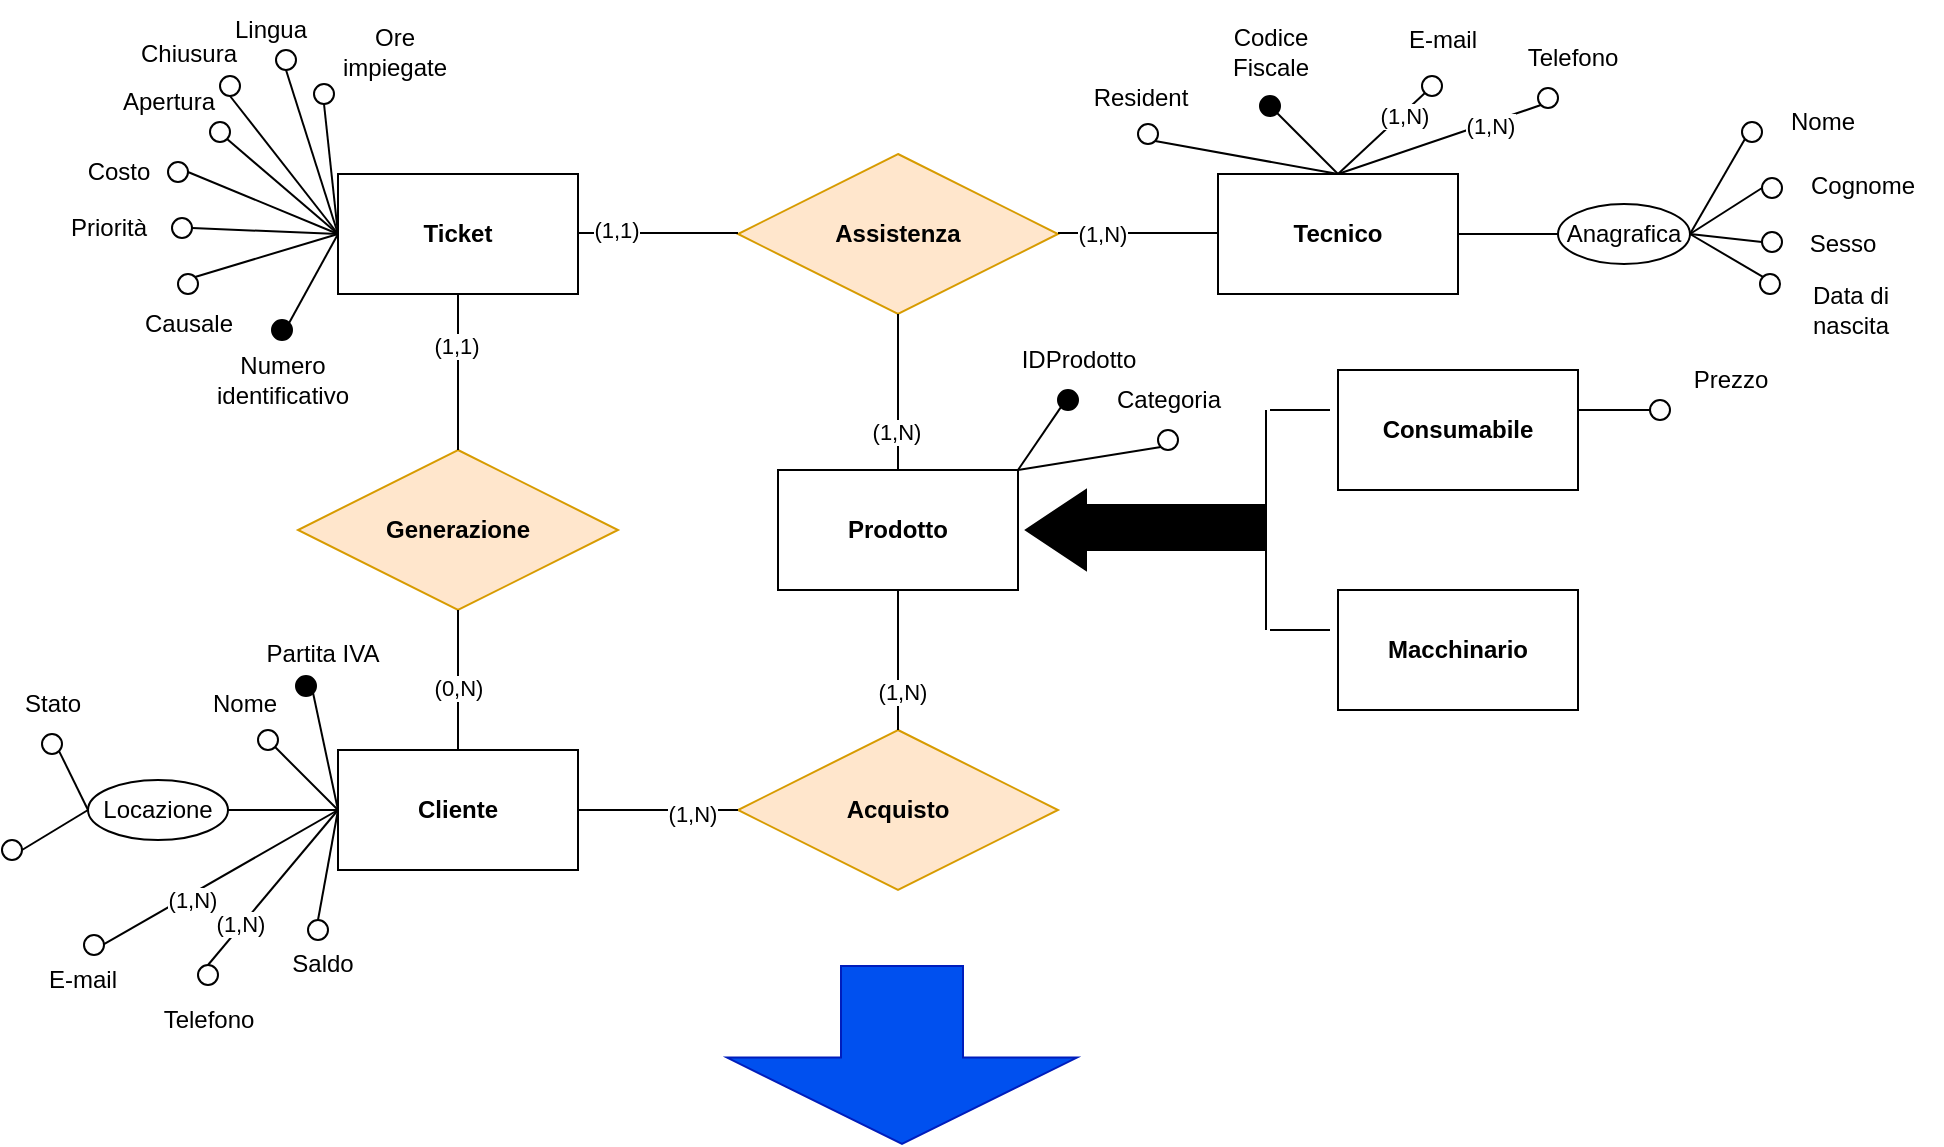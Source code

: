 <mxfile version="20.2.3" type="device"><diagram id="GdjoWjz54S655OJmaW-W" name="Pagina-1"><mxGraphModel dx="769" dy="475" grid="1" gridSize="10" guides="1" tooltips="1" connect="1" arrows="1" fold="1" page="1" pageScale="1" pageWidth="827" pageHeight="1169" math="0" shadow="0"><root><mxCell id="0"/><mxCell id="1" parent="0"/><mxCell id="ZQHXS0i4Xxwpb327kgos-1" value="&lt;b&gt;Cliente&lt;/b&gt;" style="rounded=0;whiteSpace=wrap;html=1;" parent="1" vertex="1"><mxGeometry x="208" y="380" width="120" height="60" as="geometry"/></mxCell><mxCell id="ZQHXS0i4Xxwpb327kgos-2" value="&lt;b&gt;Ticket&lt;/b&gt;" style="rounded=0;whiteSpace=wrap;html=1;" parent="1" vertex="1"><mxGeometry x="208" y="92" width="120" height="60" as="geometry"/></mxCell><mxCell id="ZQHXS0i4Xxwpb327kgos-3" value="&lt;b&gt;Tecnico&lt;/b&gt;" style="rounded=0;whiteSpace=wrap;html=1;" parent="1" vertex="1"><mxGeometry x="648" y="92" width="120" height="60" as="geometry"/></mxCell><mxCell id="ZQHXS0i4Xxwpb327kgos-4" value="&lt;b&gt;Generazione&lt;/b&gt;" style="rhombus;whiteSpace=wrap;html=1;fillColor=#ffe6cc;strokeColor=#d79b00;" parent="1" vertex="1"><mxGeometry x="188" y="230" width="160" height="80" as="geometry"/></mxCell><mxCell id="ZQHXS0i4Xxwpb327kgos-5" value="" style="endArrow=none;html=1;rounded=0;exitX=0.5;exitY=0;exitDx=0;exitDy=0;entryX=0.5;entryY=1;entryDx=0;entryDy=0;" parent="1" source="ZQHXS0i4Xxwpb327kgos-1" target="ZQHXS0i4Xxwpb327kgos-4" edge="1"><mxGeometry width="50" height="50" relative="1" as="geometry"><mxPoint x="267.5" y="370" as="sourcePoint"/><mxPoint x="267.5" y="320" as="targetPoint"/></mxGeometry></mxCell><mxCell id="ZQHXS0i4Xxwpb327kgos-6" value="(0,N)" style="edgeLabel;html=1;align=center;verticalAlign=middle;resizable=0;points=[];" parent="ZQHXS0i4Xxwpb327kgos-5" vertex="1" connectable="0"><mxGeometry x="-0.469" y="2" relative="1" as="geometry"><mxPoint x="2" y="-13" as="offset"/></mxGeometry></mxCell><mxCell id="ZQHXS0i4Xxwpb327kgos-7" value="&lt;b&gt;Assistenza&lt;/b&gt;" style="rhombus;whiteSpace=wrap;html=1;fillColor=#ffe6cc;strokeColor=#d79b00;" parent="1" vertex="1"><mxGeometry x="408" y="82" width="160" height="80" as="geometry"/></mxCell><mxCell id="ZQHXS0i4Xxwpb327kgos-8" value="" style="endArrow=none;html=1;rounded=0;" parent="1" edge="1"><mxGeometry width="50" height="50" relative="1" as="geometry"><mxPoint x="328" y="121.5" as="sourcePoint"/><mxPoint x="408" y="121.5" as="targetPoint"/></mxGeometry></mxCell><mxCell id="ZQHXS0i4Xxwpb327kgos-9" value="(1,1)" style="edgeLabel;html=1;align=center;verticalAlign=middle;resizable=0;points=[];" parent="ZQHXS0i4Xxwpb327kgos-8" vertex="1" connectable="0"><mxGeometry x="-0.525" y="2" relative="1" as="geometry"><mxPoint as="offset"/></mxGeometry></mxCell><mxCell id="ZQHXS0i4Xxwpb327kgos-10" value="" style="endArrow=none;html=1;rounded=0;" parent="1" edge="1"><mxGeometry width="50" height="50" relative="1" as="geometry"><mxPoint x="568" y="121.5" as="sourcePoint"/><mxPoint x="648" y="121.5" as="targetPoint"/></mxGeometry></mxCell><mxCell id="ZQHXS0i4Xxwpb327kgos-11" value="(1,N)" style="edgeLabel;html=1;align=center;verticalAlign=middle;resizable=0;points=[];" parent="ZQHXS0i4Xxwpb327kgos-10" vertex="1" connectable="0"><mxGeometry x="-0.45" relative="1" as="geometry"><mxPoint as="offset"/></mxGeometry></mxCell><mxCell id="ZQHXS0i4Xxwpb327kgos-12" value="&lt;b&gt;Prodotto&lt;/b&gt;" style="rounded=0;whiteSpace=wrap;html=1;" parent="1" vertex="1"><mxGeometry x="428" y="240" width="120" height="60" as="geometry"/></mxCell><mxCell id="ZQHXS0i4Xxwpb327kgos-13" value="" style="endArrow=none;html=1;rounded=0;entryX=0.5;entryY=1;entryDx=0;entryDy=0;exitX=0.5;exitY=0;exitDx=0;exitDy=0;" parent="1" source="ZQHXS0i4Xxwpb327kgos-4" target="ZQHXS0i4Xxwpb327kgos-2" edge="1"><mxGeometry width="50" height="50" relative="1" as="geometry"><mxPoint x="478" y="280" as="sourcePoint"/><mxPoint x="528" y="230" as="targetPoint"/></mxGeometry></mxCell><mxCell id="ZQHXS0i4Xxwpb327kgos-14" value="(1,1)" style="edgeLabel;html=1;align=center;verticalAlign=middle;resizable=0;points=[];" parent="ZQHXS0i4Xxwpb327kgos-13" vertex="1" connectable="0"><mxGeometry x="0.349" y="1" relative="1" as="geometry"><mxPoint as="offset"/></mxGeometry></mxCell><mxCell id="ZQHXS0i4Xxwpb327kgos-15" value="&lt;b&gt;Acquisto&lt;/b&gt;" style="rhombus;whiteSpace=wrap;html=1;fillColor=#ffe6cc;strokeColor=#d79b00;" parent="1" vertex="1"><mxGeometry x="408" y="370" width="160" height="80" as="geometry"/></mxCell><mxCell id="ZQHXS0i4Xxwpb327kgos-18" value="" style="endArrow=none;html=1;rounded=0;entryX=0.5;entryY=1;entryDx=0;entryDy=0;exitX=0.5;exitY=0;exitDx=0;exitDy=0;" parent="1" source="ZQHXS0i4Xxwpb327kgos-15" target="ZQHXS0i4Xxwpb327kgos-12" edge="1"><mxGeometry width="50" height="50" relative="1" as="geometry"><mxPoint x="478" y="390" as="sourcePoint"/><mxPoint x="528" y="340" as="targetPoint"/></mxGeometry></mxCell><mxCell id="ZQHXS0i4Xxwpb327kgos-19" value="(1,N)" style="edgeLabel;html=1;align=center;verticalAlign=middle;resizable=0;points=[];" parent="ZQHXS0i4Xxwpb327kgos-18" vertex="1" connectable="0"><mxGeometry x="-0.44" y="-2" relative="1" as="geometry"><mxPoint as="offset"/></mxGeometry></mxCell><mxCell id="ZQHXS0i4Xxwpb327kgos-20" value="" style="endArrow=none;html=1;rounded=0;entryX=1;entryY=0.5;entryDx=0;entryDy=0;exitX=0;exitY=0.5;exitDx=0;exitDy=0;" parent="1" source="ZQHXS0i4Xxwpb327kgos-15" target="ZQHXS0i4Xxwpb327kgos-1" edge="1"><mxGeometry width="50" height="50" relative="1" as="geometry"><mxPoint x="488" y="400" as="sourcePoint"/><mxPoint x="538" y="350" as="targetPoint"/></mxGeometry></mxCell><mxCell id="ZQHXS0i4Xxwpb327kgos-21" value="(1,N)" style="edgeLabel;html=1;align=center;verticalAlign=middle;resizable=0;points=[];" parent="ZQHXS0i4Xxwpb327kgos-20" vertex="1" connectable="0"><mxGeometry x="-0.425" y="2" relative="1" as="geometry"><mxPoint as="offset"/></mxGeometry></mxCell><mxCell id="ZQHXS0i4Xxwpb327kgos-22" value="" style="endArrow=none;html=1;rounded=0;entryX=0.5;entryY=1;entryDx=0;entryDy=0;exitX=0.5;exitY=0;exitDx=0;exitDy=0;" parent="1" source="ZQHXS0i4Xxwpb327kgos-12" target="ZQHXS0i4Xxwpb327kgos-7" edge="1"><mxGeometry width="50" height="50" relative="1" as="geometry"><mxPoint x="638" y="340" as="sourcePoint"/><mxPoint x="638" y="270" as="targetPoint"/></mxGeometry></mxCell><mxCell id="ZQHXS0i4Xxwpb327kgos-23" value="(1,N)" style="edgeLabel;html=1;align=center;verticalAlign=middle;resizable=0;points=[];" parent="ZQHXS0i4Xxwpb327kgos-22" vertex="1" connectable="0"><mxGeometry x="-0.497" y="1" relative="1" as="geometry"><mxPoint as="offset"/></mxGeometry></mxCell><mxCell id="ZQHXS0i4Xxwpb327kgos-24" value="" style="endArrow=none;html=1;rounded=0;exitX=0;exitY=1;exitDx=0;exitDy=0;entryX=1;entryY=0;entryDx=0;entryDy=0;" parent="1" source="ZQHXS0i4Xxwpb327kgos-26" target="ZQHXS0i4Xxwpb327kgos-12" edge="1"><mxGeometry width="50" height="50" relative="1" as="geometry"><mxPoint x="694" y="400" as="sourcePoint"/><mxPoint x="488" y="240" as="targetPoint"/></mxGeometry></mxCell><mxCell id="ZQHXS0i4Xxwpb327kgos-25" value="" style="ellipse;whiteSpace=wrap;html=1;aspect=fixed;" parent="1" vertex="1"><mxGeometry x="618" y="220" width="10" height="10" as="geometry"/></mxCell><mxCell id="ZQHXS0i4Xxwpb327kgos-26" value="" style="ellipse;whiteSpace=wrap;html=1;aspect=fixed;fillColor=#000000;" parent="1" vertex="1"><mxGeometry x="568" y="200" width="10" height="10" as="geometry"/></mxCell><mxCell id="ZQHXS0i4Xxwpb327kgos-27" value="" style="endArrow=none;html=1;rounded=0;entryX=1;entryY=0;entryDx=0;entryDy=0;exitX=0;exitY=1;exitDx=0;exitDy=0;" parent="1" source="ZQHXS0i4Xxwpb327kgos-25" target="ZQHXS0i4Xxwpb327kgos-12" edge="1"><mxGeometry width="50" height="50" relative="1" as="geometry"><mxPoint x="535.464" y="218.536" as="sourcePoint"/><mxPoint x="492" y="250" as="targetPoint"/></mxGeometry></mxCell><mxCell id="ZQHXS0i4Xxwpb327kgos-28" value="IDProdotto" style="text;html=1;align=center;verticalAlign=middle;resizable=0;points=[];autosize=1;strokeColor=none;fillColor=none;" parent="1" vertex="1"><mxGeometry x="538" y="170" width="80" height="30" as="geometry"/></mxCell><mxCell id="ZQHXS0i4Xxwpb327kgos-29" value="Categoria" style="text;html=1;align=center;verticalAlign=middle;resizable=0;points=[];autosize=1;strokeColor=none;fillColor=none;" parent="1" vertex="1"><mxGeometry x="583" y="190" width="80" height="30" as="geometry"/></mxCell><mxCell id="ZQHXS0i4Xxwpb327kgos-30" value="" style="triangle;whiteSpace=wrap;html=1;fillColor=#000000;rotation=-180;" parent="1" vertex="1"><mxGeometry x="552" y="250" width="30" height="40" as="geometry"/></mxCell><mxCell id="ZQHXS0i4Xxwpb327kgos-31" value="" style="rounded=0;whiteSpace=wrap;html=1;fillColor=#000000;" parent="1" vertex="1"><mxGeometry x="582" y="257.5" width="90" height="22.5" as="geometry"/></mxCell><mxCell id="ZQHXS0i4Xxwpb327kgos-32" value="" style="endArrow=none;html=1;rounded=0;" parent="1" edge="1"><mxGeometry width="50" height="50" relative="1" as="geometry"><mxPoint x="672" y="320" as="sourcePoint"/><mxPoint x="672" y="210" as="targetPoint"/></mxGeometry></mxCell><mxCell id="ZQHXS0i4Xxwpb327kgos-33" value="" style="endArrow=none;html=1;rounded=0;entryX=0;entryY=0.5;entryDx=0;entryDy=0;" parent="1" edge="1"><mxGeometry width="50" height="50" relative="1" as="geometry"><mxPoint x="674" y="320" as="sourcePoint"/><mxPoint x="704" y="320" as="targetPoint"/></mxGeometry></mxCell><mxCell id="ZQHXS0i4Xxwpb327kgos-34" value="" style="endArrow=none;html=1;rounded=0;entryX=0;entryY=0.5;entryDx=0;entryDy=0;" parent="1" edge="1"><mxGeometry width="50" height="50" relative="1" as="geometry"><mxPoint x="674" y="210" as="sourcePoint"/><mxPoint x="704" y="210" as="targetPoint"/></mxGeometry></mxCell><mxCell id="ZQHXS0i4Xxwpb327kgos-35" value="" style="ellipse;whiteSpace=wrap;html=1;aspect=fixed;" parent="1" vertex="1"><mxGeometry x="864" y="205" width="10" height="10" as="geometry"/></mxCell><mxCell id="ZQHXS0i4Xxwpb327kgos-36" value="" style="endArrow=none;html=1;rounded=0;entryX=0;entryY=0.5;entryDx=0;entryDy=0;exitX=1;exitY=0.5;exitDx=0;exitDy=0;" parent="1" target="ZQHXS0i4Xxwpb327kgos-35" edge="1"><mxGeometry width="50" height="50" relative="1" as="geometry"><mxPoint x="820" y="210" as="sourcePoint"/><mxPoint x="744" y="350" as="targetPoint"/></mxGeometry></mxCell><mxCell id="ZQHXS0i4Xxwpb327kgos-37" value="Prezzo" style="text;html=1;align=center;verticalAlign=middle;resizable=0;points=[];autosize=1;strokeColor=none;fillColor=none;" parent="1" vertex="1"><mxGeometry x="874" y="180" width="60" height="30" as="geometry"/></mxCell><mxCell id="ZQHXS0i4Xxwpb327kgos-38" value="&lt;b&gt;Macchinario&lt;/b&gt;" style="rounded=0;whiteSpace=wrap;html=1;" parent="1" vertex="1"><mxGeometry x="708" y="300" width="120" height="60" as="geometry"/></mxCell><mxCell id="ZQHXS0i4Xxwpb327kgos-39" value="&lt;b&gt;Consumabile&lt;/b&gt;" style="rounded=0;whiteSpace=wrap;html=1;" parent="1" vertex="1"><mxGeometry x="708" y="190" width="120" height="60" as="geometry"/></mxCell><mxCell id="ZQHXS0i4Xxwpb327kgos-50" value="" style="ellipse;whiteSpace=wrap;html=1;aspect=fixed;fillColor=#000000;" parent="1" vertex="1"><mxGeometry x="669" y="53" width="10" height="10" as="geometry"/></mxCell><mxCell id="ZQHXS0i4Xxwpb327kgos-51" value="" style="ellipse;whiteSpace=wrap;html=1;aspect=fixed;" parent="1" vertex="1"><mxGeometry x="910" y="66" width="10" height="10" as="geometry"/></mxCell><mxCell id="ZQHXS0i4Xxwpb327kgos-52" value="" style="ellipse;whiteSpace=wrap;html=1;aspect=fixed;" parent="1" vertex="1"><mxGeometry x="920" y="94" width="10" height="10" as="geometry"/></mxCell><mxCell id="ZQHXS0i4Xxwpb327kgos-53" value="Codice&lt;br&gt;Fiscale" style="text;html=1;align=center;verticalAlign=middle;resizable=0;points=[];autosize=1;strokeColor=none;fillColor=none;" parent="1" vertex="1"><mxGeometry x="644" y="11" width="60" height="40" as="geometry"/></mxCell><mxCell id="ZQHXS0i4Xxwpb327kgos-54" value="Nome" style="text;html=1;align=center;verticalAlign=middle;resizable=0;points=[];autosize=1;strokeColor=none;fillColor=none;" parent="1" vertex="1"><mxGeometry x="920" y="51" width="60" height="30" as="geometry"/></mxCell><mxCell id="ZQHXS0i4Xxwpb327kgos-55" value="Anagrafica" style="ellipse;whiteSpace=wrap;html=1;" parent="1" vertex="1"><mxGeometry x="818" y="107" width="66" height="30" as="geometry"/></mxCell><mxCell id="ZQHXS0i4Xxwpb327kgos-56" value="Cognome" style="text;html=1;align=center;verticalAlign=middle;resizable=0;points=[];autosize=1;strokeColor=none;fillColor=none;" parent="1" vertex="1"><mxGeometry x="930" y="83" width="80" height="30" as="geometry"/></mxCell><mxCell id="ZQHXS0i4Xxwpb327kgos-57" value="Sesso" style="text;html=1;align=center;verticalAlign=middle;resizable=0;points=[];autosize=1;strokeColor=none;fillColor=none;" parent="1" vertex="1"><mxGeometry x="930" y="112" width="60" height="30" as="geometry"/></mxCell><mxCell id="ZQHXS0i4Xxwpb327kgos-58" value="" style="ellipse;whiteSpace=wrap;html=1;aspect=fixed;" parent="1" vertex="1"><mxGeometry x="920" y="121" width="10" height="10" as="geometry"/></mxCell><mxCell id="ZQHXS0i4Xxwpb327kgos-59" value="" style="ellipse;whiteSpace=wrap;html=1;aspect=fixed;" parent="1" vertex="1"><mxGeometry x="919" y="142" width="10" height="10" as="geometry"/></mxCell><mxCell id="ZQHXS0i4Xxwpb327kgos-60" value="Data di&lt;br&gt;nascita" style="text;html=1;align=center;verticalAlign=middle;resizable=0;points=[];autosize=1;strokeColor=none;fillColor=none;" parent="1" vertex="1"><mxGeometry x="934" y="140" width="60" height="40" as="geometry"/></mxCell><mxCell id="ZQHXS0i4Xxwpb327kgos-61" value="" style="ellipse;whiteSpace=wrap;html=1;aspect=fixed;" parent="1" vertex="1"><mxGeometry x="608" y="67" width="10" height="10" as="geometry"/></mxCell><mxCell id="ZQHXS0i4Xxwpb327kgos-62" value="Resident" style="text;html=1;align=center;verticalAlign=middle;resizable=0;points=[];autosize=1;strokeColor=none;fillColor=none;" parent="1" vertex="1"><mxGeometry x="574" y="39" width="70" height="30" as="geometry"/></mxCell><mxCell id="ZQHXS0i4Xxwpb327kgos-63" value="" style="ellipse;whiteSpace=wrap;html=1;aspect=fixed;" parent="1" vertex="1"><mxGeometry x="750" y="43" width="10" height="10" as="geometry"/></mxCell><mxCell id="ZQHXS0i4Xxwpb327kgos-64" value="E-mail" style="text;html=1;align=center;verticalAlign=middle;resizable=0;points=[];autosize=1;strokeColor=none;fillColor=none;" parent="1" vertex="1"><mxGeometry x="730" y="10" width="60" height="30" as="geometry"/></mxCell><mxCell id="ZQHXS0i4Xxwpb327kgos-65" value="Telefono" style="text;html=1;align=center;verticalAlign=middle;resizable=0;points=[];autosize=1;strokeColor=none;fillColor=none;" parent="1" vertex="1"><mxGeometry x="790" y="18.55" width="70" height="30" as="geometry"/></mxCell><mxCell id="ZQHXS0i4Xxwpb327kgos-66" value="" style="ellipse;whiteSpace=wrap;html=1;aspect=fixed;" parent="1" vertex="1"><mxGeometry x="808" y="49" width="10" height="10" as="geometry"/></mxCell><mxCell id="ZQHXS0i4Xxwpb327kgos-67" value="" style="endArrow=none;html=1;rounded=0;entryX=1;entryY=1;entryDx=0;entryDy=0;exitX=0.5;exitY=0;exitDx=0;exitDy=0;" parent="1" source="ZQHXS0i4Xxwpb327kgos-3" target="ZQHXS0i4Xxwpb327kgos-61" edge="1"><mxGeometry width="50" height="50" relative="1" as="geometry"><mxPoint x="760" y="232" as="sourcePoint"/><mxPoint x="810" y="182" as="targetPoint"/></mxGeometry></mxCell><mxCell id="ZQHXS0i4Xxwpb327kgos-68" value="" style="endArrow=none;html=1;rounded=0;entryX=1;entryY=1;entryDx=0;entryDy=0;exitX=0.5;exitY=0;exitDx=0;exitDy=0;" parent="1" source="ZQHXS0i4Xxwpb327kgos-3" target="ZQHXS0i4Xxwpb327kgos-50" edge="1"><mxGeometry width="50" height="50" relative="1" as="geometry"><mxPoint x="760" y="232" as="sourcePoint"/><mxPoint x="810" y="182" as="targetPoint"/></mxGeometry></mxCell><mxCell id="ZQHXS0i4Xxwpb327kgos-69" value="" style="endArrow=none;html=1;rounded=0;entryX=0;entryY=1;entryDx=0;entryDy=0;exitX=0.5;exitY=0;exitDx=0;exitDy=0;" parent="1" source="ZQHXS0i4Xxwpb327kgos-3" target="ZQHXS0i4Xxwpb327kgos-63" edge="1"><mxGeometry width="50" height="50" relative="1" as="geometry"><mxPoint x="718" y="102" as="sourcePoint"/><mxPoint x="687.536" y="71.536" as="targetPoint"/></mxGeometry></mxCell><mxCell id="ZQHXS0i4Xxwpb327kgos-70" value="(1,N)" style="edgeLabel;html=1;align=center;verticalAlign=middle;resizable=0;points=[];" parent="ZQHXS0i4Xxwpb327kgos-69" vertex="1" connectable="0"><mxGeometry x="0.469" y="-1" relative="1" as="geometry"><mxPoint as="offset"/></mxGeometry></mxCell><mxCell id="ZQHXS0i4Xxwpb327kgos-71" value="" style="endArrow=none;html=1;rounded=0;entryX=0;entryY=1;entryDx=0;entryDy=0;exitX=0.5;exitY=0;exitDx=0;exitDy=0;" parent="1" source="ZQHXS0i4Xxwpb327kgos-3" target="ZQHXS0i4Xxwpb327kgos-66" edge="1"><mxGeometry width="50" height="50" relative="1" as="geometry"><mxPoint x="718" y="102" as="sourcePoint"/><mxPoint x="761.464" y="61.536" as="targetPoint"/></mxGeometry></mxCell><mxCell id="ZQHXS0i4Xxwpb327kgos-72" value="(1,N)" style="edgeLabel;html=1;align=center;verticalAlign=middle;resizable=0;points=[];" parent="ZQHXS0i4Xxwpb327kgos-71" vertex="1" connectable="0"><mxGeometry x="0.484" relative="1" as="geometry"><mxPoint y="1" as="offset"/></mxGeometry></mxCell><mxCell id="ZQHXS0i4Xxwpb327kgos-73" value="" style="endArrow=none;html=1;rounded=0;entryX=0;entryY=0.5;entryDx=0;entryDy=0;exitX=1;exitY=0.5;exitDx=0;exitDy=0;" parent="1" source="ZQHXS0i4Xxwpb327kgos-3" target="ZQHXS0i4Xxwpb327kgos-55" edge="1"><mxGeometry width="50" height="50" relative="1" as="geometry"><mxPoint x="718" y="102" as="sourcePoint"/><mxPoint x="819.464" y="67.536" as="targetPoint"/></mxGeometry></mxCell><mxCell id="ZQHXS0i4Xxwpb327kgos-74" value="" style="endArrow=none;html=1;rounded=0;entryX=0;entryY=1;entryDx=0;entryDy=0;exitX=1;exitY=0.5;exitDx=0;exitDy=0;" parent="1" source="ZQHXS0i4Xxwpb327kgos-55" target="ZQHXS0i4Xxwpb327kgos-51" edge="1"><mxGeometry width="50" height="50" relative="1" as="geometry"><mxPoint x="778" y="132" as="sourcePoint"/><mxPoint x="828" y="132" as="targetPoint"/></mxGeometry></mxCell><mxCell id="ZQHXS0i4Xxwpb327kgos-75" value="" style="endArrow=none;html=1;rounded=0;entryX=0;entryY=0.5;entryDx=0;entryDy=0;exitX=1;exitY=0.5;exitDx=0;exitDy=0;" parent="1" source="ZQHXS0i4Xxwpb327kgos-55" target="ZQHXS0i4Xxwpb327kgos-52" edge="1"><mxGeometry width="50" height="50" relative="1" as="geometry"><mxPoint x="894" y="132" as="sourcePoint"/><mxPoint x="921.464" y="84.536" as="targetPoint"/></mxGeometry></mxCell><mxCell id="ZQHXS0i4Xxwpb327kgos-76" value="" style="endArrow=none;html=1;rounded=0;entryX=0;entryY=0.5;entryDx=0;entryDy=0;exitX=1;exitY=0.5;exitDx=0;exitDy=0;" parent="1" source="ZQHXS0i4Xxwpb327kgos-55" target="ZQHXS0i4Xxwpb327kgos-58" edge="1"><mxGeometry width="50" height="50" relative="1" as="geometry"><mxPoint x="894" y="132" as="sourcePoint"/><mxPoint x="930" y="109" as="targetPoint"/></mxGeometry></mxCell><mxCell id="ZQHXS0i4Xxwpb327kgos-77" value="" style="endArrow=none;html=1;rounded=0;entryX=0;entryY=0;entryDx=0;entryDy=0;exitX=1;exitY=0.5;exitDx=0;exitDy=0;" parent="1" source="ZQHXS0i4Xxwpb327kgos-55" target="ZQHXS0i4Xxwpb327kgos-59" edge="1"><mxGeometry width="50" height="50" relative="1" as="geometry"><mxPoint x="894" y="132" as="sourcePoint"/><mxPoint x="930" y="136" as="targetPoint"/></mxGeometry></mxCell><mxCell id="ZQHXS0i4Xxwpb327kgos-78" value="" style="ellipse;whiteSpace=wrap;html=1;aspect=fixed;" parent="1" vertex="1"><mxGeometry x="168" y="370" width="10" height="10" as="geometry"/></mxCell><mxCell id="ZQHXS0i4Xxwpb327kgos-79" value="Nome" style="text;html=1;align=center;verticalAlign=middle;resizable=0;points=[];autosize=1;strokeColor=none;fillColor=none;" parent="1" vertex="1"><mxGeometry x="131" y="342" width="60" height="30" as="geometry"/></mxCell><mxCell id="ZQHXS0i4Xxwpb327kgos-80" value="" style="ellipse;whiteSpace=wrap;html=1;aspect=fixed;fillColor=#000000;" parent="1" vertex="1"><mxGeometry x="187" y="343" width="10" height="10" as="geometry"/></mxCell><mxCell id="ZQHXS0i4Xxwpb327kgos-81" value="" style="ellipse;whiteSpace=wrap;html=1;aspect=fixed;" parent="1" vertex="1"><mxGeometry x="60" y="372" width="10" height="10" as="geometry"/></mxCell><mxCell id="ZQHXS0i4Xxwpb327kgos-82" value="" style="ellipse;whiteSpace=wrap;html=1;aspect=fixed;" parent="1" vertex="1"><mxGeometry x="138" y="487.5" width="10" height="10" as="geometry"/></mxCell><mxCell id="ZQHXS0i4Xxwpb327kgos-83" value="" style="ellipse;whiteSpace=wrap;html=1;aspect=fixed;" parent="1" vertex="1"><mxGeometry x="193" y="465" width="10" height="10" as="geometry"/></mxCell><mxCell id="ZQHXS0i4Xxwpb327kgos-84" value="Locazione" style="ellipse;whiteSpace=wrap;html=1;fillColor=#FFFFFF;" parent="1" vertex="1"><mxGeometry x="83" y="395" width="70" height="30" as="geometry"/></mxCell><mxCell id="ZQHXS0i4Xxwpb327kgos-85" value="Stato" style="text;html=1;align=center;verticalAlign=middle;resizable=0;points=[];autosize=1;strokeColor=none;fillColor=none;" parent="1" vertex="1"><mxGeometry x="40" y="342" width="50" height="30" as="geometry"/></mxCell><mxCell id="ZQHXS0i4Xxwpb327kgos-86" value="" style="ellipse;whiteSpace=wrap;html=1;aspect=fixed;" parent="1" vertex="1"><mxGeometry x="40" y="425" width="10" height="10" as="geometry"/></mxCell><mxCell id="ZQHXS0i4Xxwpb327kgos-87" value="" style="ellipse;whiteSpace=wrap;html=1;aspect=fixed;" parent="1" vertex="1"><mxGeometry x="81" y="472.5" width="10" height="10" as="geometry"/></mxCell><mxCell id="ZQHXS0i4Xxwpb327kgos-88" value="Telefono" style="text;html=1;align=center;verticalAlign=middle;resizable=0;points=[];autosize=1;strokeColor=none;fillColor=none;" parent="1" vertex="1"><mxGeometry x="108" y="500" width="70" height="30" as="geometry"/></mxCell><mxCell id="ZQHXS0i4Xxwpb327kgos-89" value="E-mail" style="text;html=1;align=center;verticalAlign=middle;resizable=0;points=[];autosize=1;strokeColor=none;fillColor=none;" parent="1" vertex="1"><mxGeometry x="50" y="480" width="60" height="30" as="geometry"/></mxCell><mxCell id="ZQHXS0i4Xxwpb327kgos-90" value="Saldo" style="text;html=1;align=center;verticalAlign=middle;resizable=0;points=[];autosize=1;strokeColor=none;fillColor=none;" parent="1" vertex="1"><mxGeometry x="175" y="472" width="50" height="30" as="geometry"/></mxCell><mxCell id="ZQHXS0i4Xxwpb327kgos-91" value="Partita IVA" style="text;html=1;align=center;verticalAlign=middle;resizable=0;points=[];autosize=1;strokeColor=none;fillColor=none;" parent="1" vertex="1"><mxGeometry x="160" y="317" width="80" height="30" as="geometry"/></mxCell><mxCell id="ZQHXS0i4Xxwpb327kgos-92" value="" style="endArrow=none;html=1;rounded=0;entryX=0;entryY=0.5;entryDx=0;entryDy=0;exitX=1;exitY=0.5;exitDx=0;exitDy=0;" parent="1" source="ZQHXS0i4Xxwpb327kgos-84" target="ZQHXS0i4Xxwpb327kgos-1" edge="1"><mxGeometry width="50" height="50" relative="1" as="geometry"><mxPoint x="370" y="552" as="sourcePoint"/><mxPoint x="420" y="502" as="targetPoint"/></mxGeometry></mxCell><mxCell id="ZQHXS0i4Xxwpb327kgos-93" value="" style="endArrow=none;html=1;rounded=0;entryX=0;entryY=0.5;entryDx=0;entryDy=0;exitX=1;exitY=1;exitDx=0;exitDy=0;" parent="1" source="ZQHXS0i4Xxwpb327kgos-78" target="ZQHXS0i4Xxwpb327kgos-1" edge="1"><mxGeometry width="50" height="50" relative="1" as="geometry"><mxPoint x="163" y="420" as="sourcePoint"/><mxPoint x="218" y="420" as="targetPoint"/></mxGeometry></mxCell><mxCell id="ZQHXS0i4Xxwpb327kgos-94" value="" style="endArrow=none;html=1;rounded=0;entryX=0;entryY=0.5;entryDx=0;entryDy=0;exitX=1;exitY=1;exitDx=0;exitDy=0;" parent="1" source="ZQHXS0i4Xxwpb327kgos-80" target="ZQHXS0i4Xxwpb327kgos-1" edge="1"><mxGeometry width="50" height="50" relative="1" as="geometry"><mxPoint x="186.536" y="388.536" as="sourcePoint"/><mxPoint x="218" y="420" as="targetPoint"/></mxGeometry></mxCell><mxCell id="ZQHXS0i4Xxwpb327kgos-95" value="" style="endArrow=none;html=1;rounded=0;entryX=0.5;entryY=0;entryDx=0;entryDy=0;exitX=0;exitY=0.5;exitDx=0;exitDy=0;" parent="1" source="ZQHXS0i4Xxwpb327kgos-1" target="ZQHXS0i4Xxwpb327kgos-82" edge="1"><mxGeometry width="50" height="50" relative="1" as="geometry"><mxPoint x="215.536" y="368.536" as="sourcePoint"/><mxPoint x="218" y="420" as="targetPoint"/></mxGeometry></mxCell><mxCell id="ZQHXS0i4Xxwpb327kgos-96" value="(1,N)" style="edgeLabel;html=1;align=center;verticalAlign=middle;resizable=0;points=[];" parent="ZQHXS0i4Xxwpb327kgos-95" vertex="1" connectable="0"><mxGeometry x="0.489" y="-1" relative="1" as="geometry"><mxPoint as="offset"/></mxGeometry></mxCell><mxCell id="ZQHXS0i4Xxwpb327kgos-97" value="" style="endArrow=none;html=1;rounded=0;entryX=0.5;entryY=0;entryDx=0;entryDy=0;exitX=0;exitY=0.5;exitDx=0;exitDy=0;" parent="1" source="ZQHXS0i4Xxwpb327kgos-1" target="ZQHXS0i4Xxwpb327kgos-83" edge="1"><mxGeometry width="50" height="50" relative="1" as="geometry"><mxPoint x="218" y="420" as="sourcePoint"/><mxPoint x="153" y="497.5" as="targetPoint"/></mxGeometry></mxCell><mxCell id="ZQHXS0i4Xxwpb327kgos-98" value="" style="endArrow=none;html=1;rounded=0;entryX=0;entryY=0.5;entryDx=0;entryDy=0;exitX=0.68;exitY=-0.093;exitDx=0;exitDy=0;exitPerimeter=0;" parent="1" source="ZQHXS0i4Xxwpb327kgos-89" target="ZQHXS0i4Xxwpb327kgos-1" edge="1"><mxGeometry width="50" height="50" relative="1" as="geometry"><mxPoint x="90" y="472" as="sourcePoint"/><mxPoint x="226" y="475" as="targetPoint"/></mxGeometry></mxCell><mxCell id="ZQHXS0i4Xxwpb327kgos-99" value="(1,N)" style="edgeLabel;html=1;align=center;verticalAlign=middle;resizable=0;points=[];" parent="ZQHXS0i4Xxwpb327kgos-98" vertex="1" connectable="0"><mxGeometry x="-0.264" y="-2" relative="1" as="geometry"><mxPoint as="offset"/></mxGeometry></mxCell><mxCell id="ZQHXS0i4Xxwpb327kgos-100" value="" style="endArrow=none;html=1;rounded=0;entryX=1;entryY=1;entryDx=0;entryDy=0;exitX=0;exitY=0.5;exitDx=0;exitDy=0;" parent="1" source="ZQHXS0i4Xxwpb327kgos-84" target="ZQHXS0i4Xxwpb327kgos-81" edge="1"><mxGeometry width="50" height="50" relative="1" as="geometry"><mxPoint x="370" y="552" as="sourcePoint"/><mxPoint x="420" y="502" as="targetPoint"/></mxGeometry></mxCell><mxCell id="ZQHXS0i4Xxwpb327kgos-101" value="" style="endArrow=none;html=1;rounded=0;entryX=1;entryY=0.5;entryDx=0;entryDy=0;exitX=0;exitY=0.5;exitDx=0;exitDy=0;" parent="1" source="ZQHXS0i4Xxwpb327kgos-84" target="ZQHXS0i4Xxwpb327kgos-86" edge="1"><mxGeometry width="50" height="50" relative="1" as="geometry"><mxPoint x="93" y="420" as="sourcePoint"/><mxPoint x="78.536" y="390.536" as="targetPoint"/></mxGeometry></mxCell><mxCell id="ZQHXS0i4Xxwpb327kgos-102" value="" style="ellipse;whiteSpace=wrap;html=1;aspect=fixed;fillColor=#000000;" parent="1" vertex="1"><mxGeometry x="175" y="165" width="10" height="10" as="geometry"/></mxCell><mxCell id="ZQHXS0i4Xxwpb327kgos-103" value="Numero&lt;br&gt;identificativo" style="text;html=1;align=center;verticalAlign=middle;resizable=0;points=[];autosize=1;strokeColor=none;fillColor=none;" parent="1" vertex="1"><mxGeometry x="135" y="175" width="90" height="40" as="geometry"/></mxCell><mxCell id="ZQHXS0i4Xxwpb327kgos-104" value="" style="ellipse;whiteSpace=wrap;html=1;aspect=fixed;" parent="1" vertex="1"><mxGeometry x="128" y="142" width="10" height="10" as="geometry"/></mxCell><mxCell id="ZQHXS0i4Xxwpb327kgos-105" value="Causale" style="text;html=1;align=center;verticalAlign=middle;resizable=0;points=[];autosize=1;strokeColor=none;fillColor=none;" parent="1" vertex="1"><mxGeometry x="98" y="152" width="70" height="30" as="geometry"/></mxCell><mxCell id="ZQHXS0i4Xxwpb327kgos-106" value="" style="ellipse;whiteSpace=wrap;html=1;aspect=fixed;" parent="1" vertex="1"><mxGeometry x="144" y="66" width="10" height="10" as="geometry"/></mxCell><mxCell id="ZQHXS0i4Xxwpb327kgos-107" value="Apertura" style="text;html=1;align=center;verticalAlign=middle;resizable=0;points=[];autosize=1;strokeColor=none;fillColor=none;" parent="1" vertex="1"><mxGeometry x="91" y="43" width="64" height="26" as="geometry"/></mxCell><mxCell id="ZQHXS0i4Xxwpb327kgos-108" value="Chiusura" style="text;html=1;align=center;verticalAlign=middle;resizable=0;points=[];autosize=1;strokeColor=none;fillColor=none;" parent="1" vertex="1"><mxGeometry x="100" y="18.55" width="66" height="26" as="geometry"/></mxCell><mxCell id="ZQHXS0i4Xxwpb327kgos-109" value="Ore&lt;br&gt;impiegate" style="text;html=1;align=center;verticalAlign=middle;resizable=0;points=[];autosize=1;strokeColor=none;fillColor=none;" parent="1" vertex="1"><mxGeometry x="196" y="11" width="80" height="40" as="geometry"/></mxCell><mxCell id="ZQHXS0i4Xxwpb327kgos-110" value="" style="ellipse;whiteSpace=wrap;html=1;aspect=fixed;" parent="1" vertex="1"><mxGeometry x="123" y="86" width="10" height="10" as="geometry"/></mxCell><mxCell id="ZQHXS0i4Xxwpb327kgos-111" value="Costo" style="text;html=1;align=center;verticalAlign=middle;resizable=0;points=[];autosize=1;strokeColor=none;fillColor=none;" parent="1" vertex="1"><mxGeometry x="73" y="76" width="50" height="30" as="geometry"/></mxCell><mxCell id="ZQHXS0i4Xxwpb327kgos-112" value="" style="ellipse;whiteSpace=wrap;html=1;aspect=fixed;" parent="1" vertex="1"><mxGeometry x="149" y="43" width="10" height="10" as="geometry"/></mxCell><mxCell id="ZQHXS0i4Xxwpb327kgos-113" value="" style="ellipse;whiteSpace=wrap;html=1;aspect=fixed;" parent="1" vertex="1"><mxGeometry x="196" y="47" width="10" height="10" as="geometry"/></mxCell><mxCell id="ZQHXS0i4Xxwpb327kgos-114" value="" style="endArrow=none;html=1;rounded=0;exitX=1;exitY=0;exitDx=0;exitDy=0;entryX=0;entryY=0.5;entryDx=0;entryDy=0;" parent="1" source="ZQHXS0i4Xxwpb327kgos-102" target="ZQHXS0i4Xxwpb327kgos-2" edge="1"><mxGeometry width="50" height="50" relative="1" as="geometry"><mxPoint x="370" y="222" as="sourcePoint"/><mxPoint x="420" y="172" as="targetPoint"/></mxGeometry></mxCell><mxCell id="ZQHXS0i4Xxwpb327kgos-115" value="" style="endArrow=none;html=1;rounded=0;exitX=1;exitY=0;exitDx=0;exitDy=0;entryX=0;entryY=0.5;entryDx=0;entryDy=0;" parent="1" source="ZQHXS0i4Xxwpb327kgos-104" target="ZQHXS0i4Xxwpb327kgos-2" edge="1"><mxGeometry width="50" height="50" relative="1" as="geometry"><mxPoint x="193.536" y="176.464" as="sourcePoint"/><mxPoint x="218" y="132" as="targetPoint"/></mxGeometry></mxCell><mxCell id="ZQHXS0i4Xxwpb327kgos-117" value="" style="endArrow=none;html=1;rounded=0;exitX=0;exitY=0.5;exitDx=0;exitDy=0;entryX=1;entryY=1;entryDx=0;entryDy=0;" parent="1" source="ZQHXS0i4Xxwpb327kgos-2" target="ZQHXS0i4Xxwpb327kgos-106" edge="1"><mxGeometry width="50" height="50" relative="1" as="geometry"><mxPoint x="218" y="132" as="sourcePoint"/><mxPoint x="141.6" y="110.4" as="targetPoint"/></mxGeometry></mxCell><mxCell id="ZQHXS0i4Xxwpb327kgos-118" value="" style="endArrow=none;html=1;rounded=0;entryX=0.5;entryY=1;entryDx=0;entryDy=0;exitX=0;exitY=0.5;exitDx=0;exitDy=0;" parent="1" source="ZQHXS0i4Xxwpb327kgos-2" target="ZQHXS0i4Xxwpb327kgos-112" edge="1"><mxGeometry width="50" height="50" relative="1" as="geometry"><mxPoint x="260" y="82" as="sourcePoint"/><mxPoint x="162.536" y="84.536" as="targetPoint"/></mxGeometry></mxCell><mxCell id="ZQHXS0i4Xxwpb327kgos-119" value="" style="endArrow=none;html=1;rounded=0;entryX=0.5;entryY=1;entryDx=0;entryDy=0;exitX=0;exitY=0.5;exitDx=0;exitDy=0;" parent="1" source="ZQHXS0i4Xxwpb327kgos-2" target="ZQHXS0i4Xxwpb327kgos-113" edge="1"><mxGeometry width="50" height="50" relative="1" as="geometry"><mxPoint x="218" y="132" as="sourcePoint"/><mxPoint x="183" y="67" as="targetPoint"/></mxGeometry></mxCell><mxCell id="ZQHXS0i4Xxwpb327kgos-120" value="" style="shape=flexArrow;endArrow=classic;html=1;rounded=0;endWidth=113;endSize=14.07;width=61;fillColor=#0050ef;strokeColor=#001DBC;" parent="1" edge="1"><mxGeometry width="50" height="50" relative="1" as="geometry"><mxPoint x="490" y="487.5" as="sourcePoint"/><mxPoint x="490" y="577.5" as="targetPoint"/></mxGeometry></mxCell><mxCell id="J8_-92jXOqRigGxdFsSY-2" value="" style="ellipse;whiteSpace=wrap;html=1;aspect=fixed;" parent="1" vertex="1"><mxGeometry x="125" y="114" width="10" height="10" as="geometry"/></mxCell><mxCell id="J8_-92jXOqRigGxdFsSY-3" value="Priorità" style="text;html=1;align=center;verticalAlign=middle;resizable=0;points=[];autosize=1;strokeColor=none;fillColor=none;" parent="1" vertex="1"><mxGeometry x="63" y="104" width="60" height="30" as="geometry"/></mxCell><mxCell id="J8_-92jXOqRigGxdFsSY-9" value="" style="endArrow=none;html=1;rounded=0;exitX=1;exitY=0.5;exitDx=0;exitDy=0;entryX=0;entryY=0.5;entryDx=0;entryDy=0;" parent="1" source="J8_-92jXOqRigGxdFsSY-2" target="ZQHXS0i4Xxwpb327kgos-2" edge="1"><mxGeometry width="50" height="50" relative="1" as="geometry"><mxPoint x="146.536" y="153.464" as="sourcePoint"/><mxPoint x="218" y="132" as="targetPoint"/></mxGeometry></mxCell><mxCell id="J8_-92jXOqRigGxdFsSY-10" value="" style="endArrow=none;html=1;rounded=0;exitX=1;exitY=0.5;exitDx=0;exitDy=0;entryX=0;entryY=0.5;entryDx=0;entryDy=0;" parent="1" source="ZQHXS0i4Xxwpb327kgos-110" target="ZQHXS0i4Xxwpb327kgos-2" edge="1"><mxGeometry width="50" height="50" relative="1" as="geometry"><mxPoint x="145" y="129" as="sourcePoint"/><mxPoint x="210" y="120" as="targetPoint"/></mxGeometry></mxCell><mxCell id="h_k9GY0lL5NLvZS9mpVu-1" value="Lingua" style="text;html=1;align=center;verticalAlign=middle;resizable=0;points=[];autosize=1;strokeColor=none;fillColor=none;" vertex="1" parent="1"><mxGeometry x="144" y="5.0" width="60" height="30" as="geometry"/></mxCell><mxCell id="h_k9GY0lL5NLvZS9mpVu-2" value="" style="ellipse;whiteSpace=wrap;html=1;aspect=fixed;" vertex="1" parent="1"><mxGeometry x="177" y="30" width="10" height="10" as="geometry"/></mxCell><mxCell id="h_k9GY0lL5NLvZS9mpVu-3" value="" style="endArrow=none;html=1;rounded=0;entryX=0.5;entryY=1;entryDx=0;entryDy=0;exitX=0;exitY=0.5;exitDx=0;exitDy=0;" edge="1" parent="1" source="ZQHXS0i4Xxwpb327kgos-2" target="h_k9GY0lL5NLvZS9mpVu-2"><mxGeometry width="50" height="50" relative="1" as="geometry"><mxPoint x="190" y="90" as="sourcePoint"/><mxPoint x="211.0" y="67" as="targetPoint"/></mxGeometry></mxCell></root></mxGraphModel></diagram></mxfile>